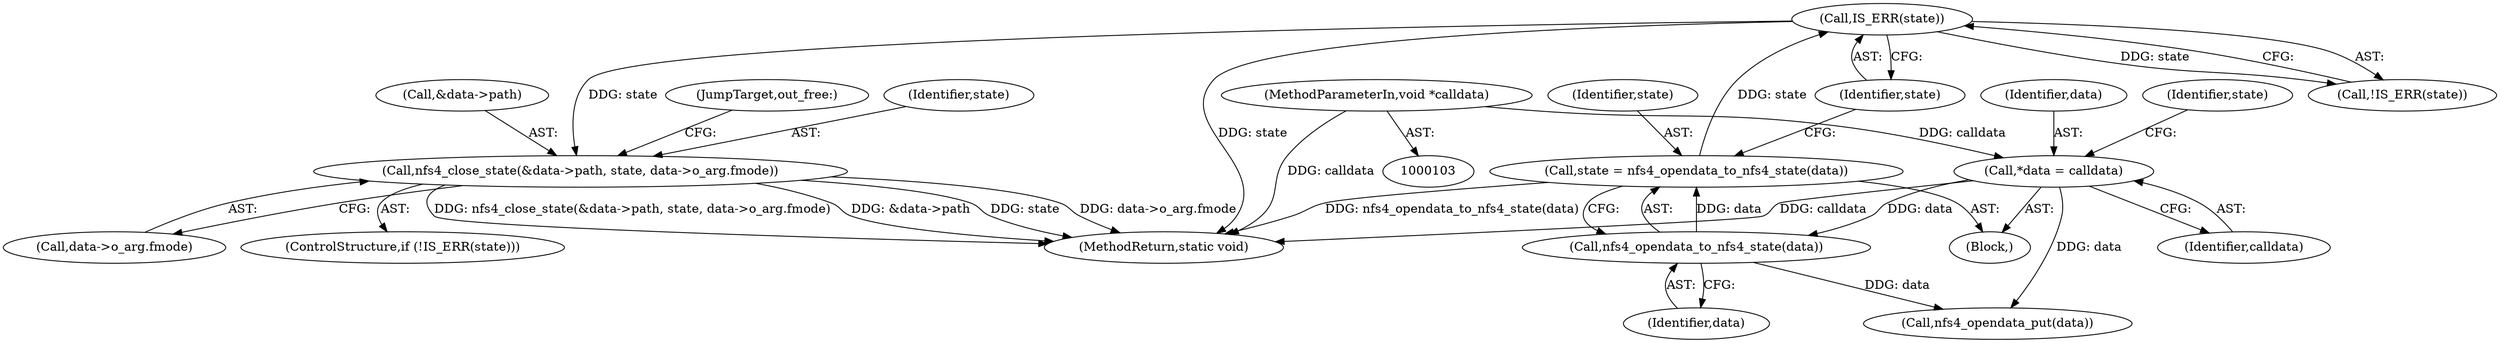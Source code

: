 digraph "0_linux_dc0b027dfadfcb8a5504f7d8052754bf8d501ab9_15@API" {
"1000150" [label="(Call,nfs4_close_state(&data->path, state, data->o_arg.fmode))"];
"1000148" [label="(Call,IS_ERR(state))"];
"1000142" [label="(Call,state = nfs4_opendata_to_nfs4_state(data))"];
"1000144" [label="(Call,nfs4_opendata_to_nfs4_state(data))"];
"1000107" [label="(Call,*data = calldata)"];
"1000104" [label="(MethodParameterIn,void *calldata)"];
"1000145" [label="(Identifier,data)"];
"1000149" [label="(Identifier,state)"];
"1000146" [label="(ControlStructure,if (!IS_ERR(state)))"];
"1000142" [label="(Call,state = nfs4_opendata_to_nfs4_state(data))"];
"1000162" [label="(Call,nfs4_opendata_put(data))"];
"1000161" [label="(JumpTarget,out_free:)"];
"1000148" [label="(Call,IS_ERR(state))"];
"1000144" [label="(Call,nfs4_opendata_to_nfs4_state(data))"];
"1000155" [label="(Identifier,state)"];
"1000150" [label="(Call,nfs4_close_state(&data->path, state, data->o_arg.fmode))"];
"1000112" [label="(Identifier,state)"];
"1000151" [label="(Call,&data->path)"];
"1000107" [label="(Call,*data = calldata)"];
"1000105" [label="(Block,)"];
"1000108" [label="(Identifier,data)"];
"1000143" [label="(Identifier,state)"];
"1000109" [label="(Identifier,calldata)"];
"1000164" [label="(MethodReturn,static void)"];
"1000104" [label="(MethodParameterIn,void *calldata)"];
"1000156" [label="(Call,data->o_arg.fmode)"];
"1000147" [label="(Call,!IS_ERR(state))"];
"1000150" -> "1000146"  [label="AST: "];
"1000150" -> "1000156"  [label="CFG: "];
"1000151" -> "1000150"  [label="AST: "];
"1000155" -> "1000150"  [label="AST: "];
"1000156" -> "1000150"  [label="AST: "];
"1000161" -> "1000150"  [label="CFG: "];
"1000150" -> "1000164"  [label="DDG: nfs4_close_state(&data->path, state, data->o_arg.fmode)"];
"1000150" -> "1000164"  [label="DDG: &data->path"];
"1000150" -> "1000164"  [label="DDG: state"];
"1000150" -> "1000164"  [label="DDG: data->o_arg.fmode"];
"1000148" -> "1000150"  [label="DDG: state"];
"1000148" -> "1000147"  [label="AST: "];
"1000148" -> "1000149"  [label="CFG: "];
"1000149" -> "1000148"  [label="AST: "];
"1000147" -> "1000148"  [label="CFG: "];
"1000148" -> "1000164"  [label="DDG: state"];
"1000148" -> "1000147"  [label="DDG: state"];
"1000142" -> "1000148"  [label="DDG: state"];
"1000142" -> "1000105"  [label="AST: "];
"1000142" -> "1000144"  [label="CFG: "];
"1000143" -> "1000142"  [label="AST: "];
"1000144" -> "1000142"  [label="AST: "];
"1000149" -> "1000142"  [label="CFG: "];
"1000142" -> "1000164"  [label="DDG: nfs4_opendata_to_nfs4_state(data)"];
"1000144" -> "1000142"  [label="DDG: data"];
"1000144" -> "1000145"  [label="CFG: "];
"1000145" -> "1000144"  [label="AST: "];
"1000107" -> "1000144"  [label="DDG: data"];
"1000144" -> "1000162"  [label="DDG: data"];
"1000107" -> "1000105"  [label="AST: "];
"1000107" -> "1000109"  [label="CFG: "];
"1000108" -> "1000107"  [label="AST: "];
"1000109" -> "1000107"  [label="AST: "];
"1000112" -> "1000107"  [label="CFG: "];
"1000107" -> "1000164"  [label="DDG: calldata"];
"1000104" -> "1000107"  [label="DDG: calldata"];
"1000107" -> "1000162"  [label="DDG: data"];
"1000104" -> "1000103"  [label="AST: "];
"1000104" -> "1000164"  [label="DDG: calldata"];
}
